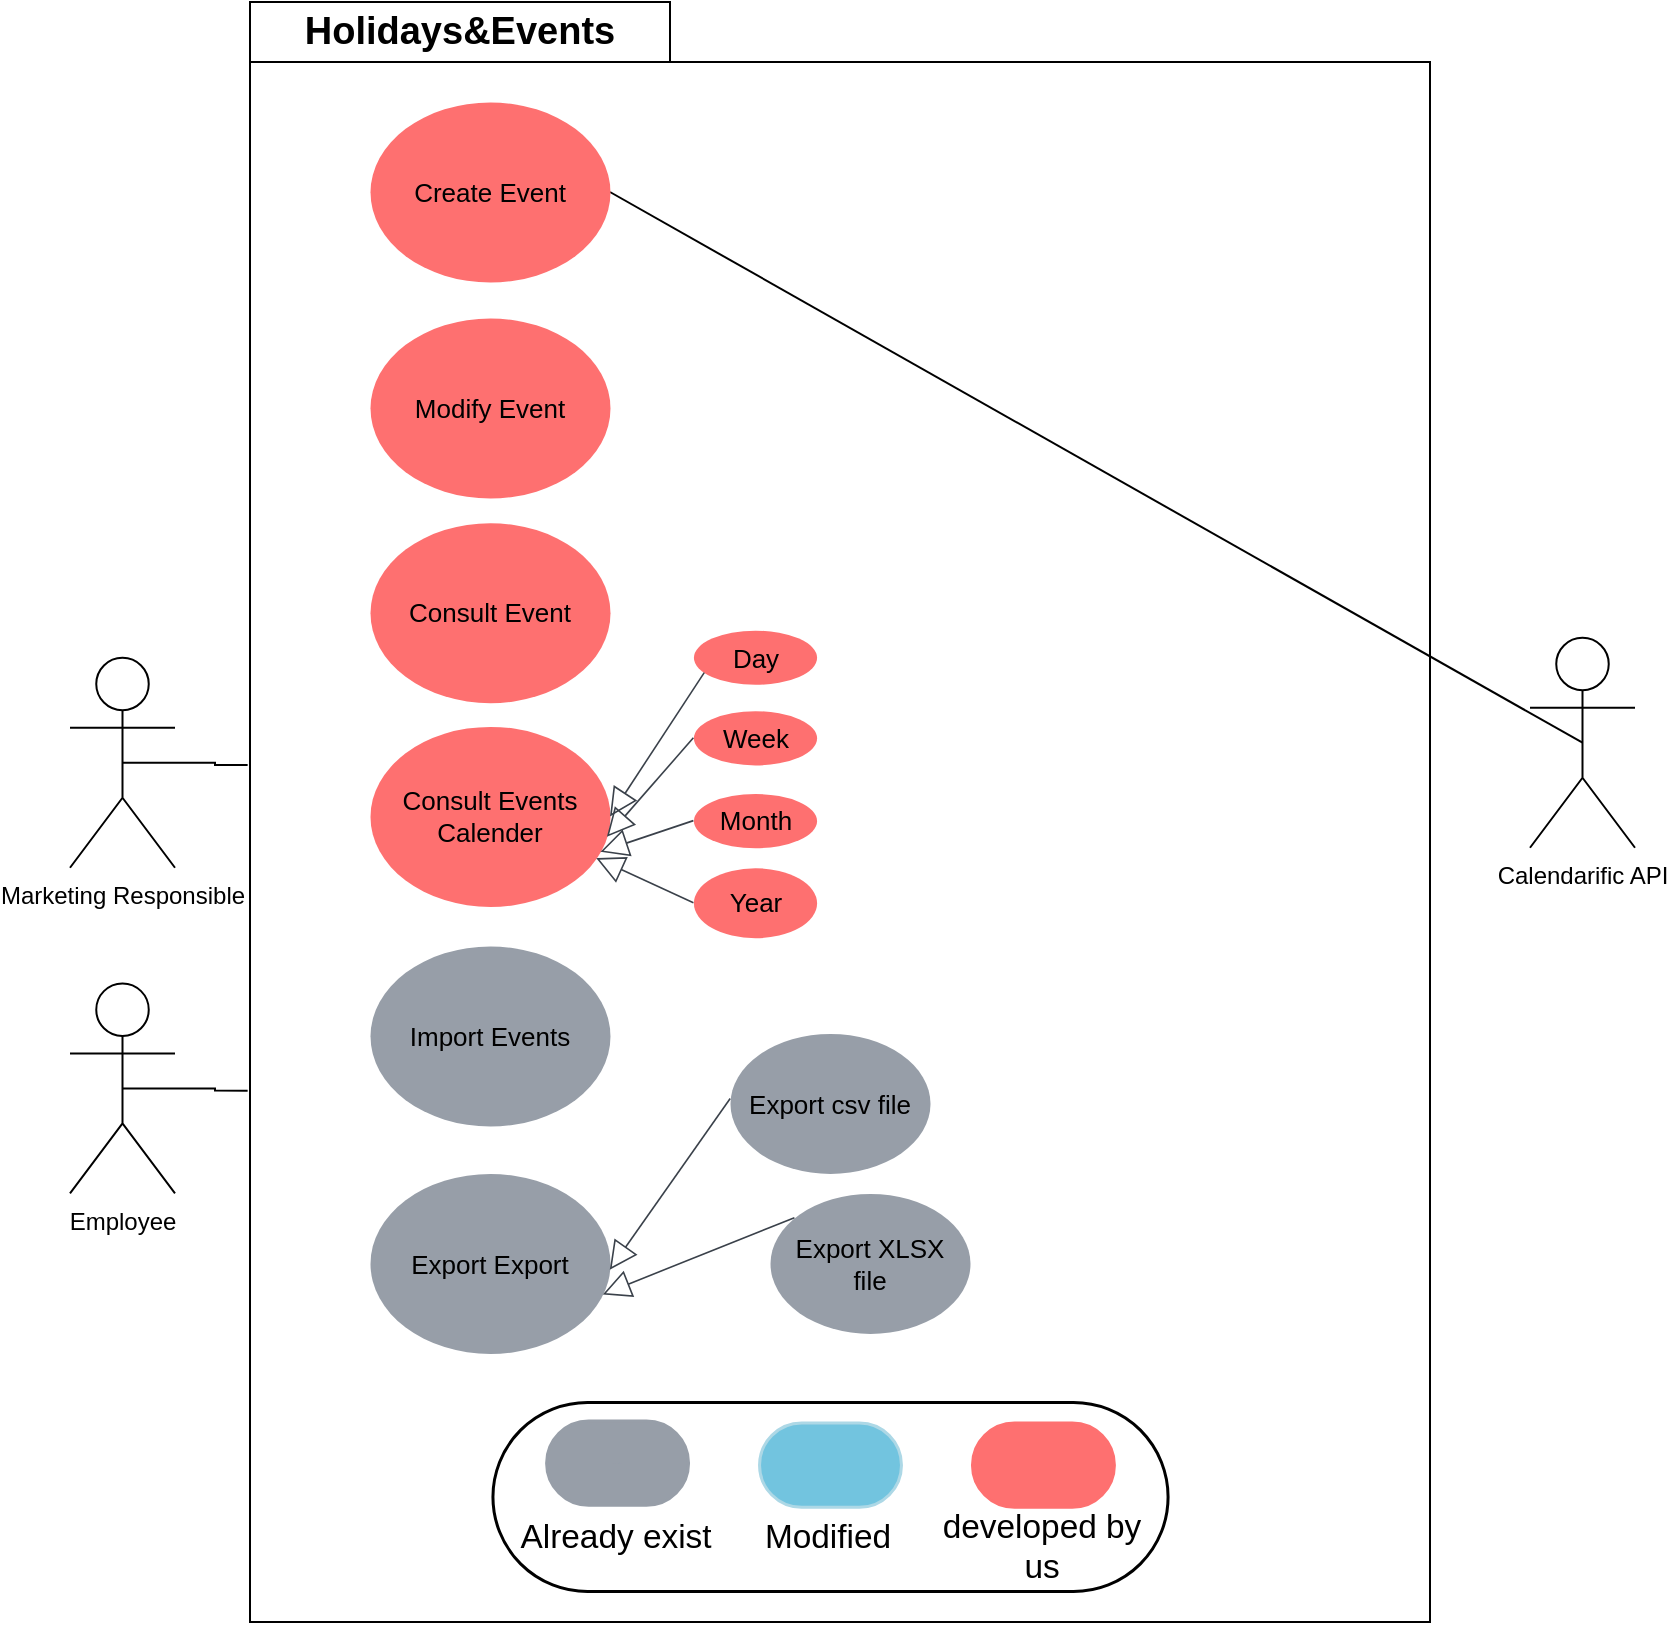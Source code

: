 <mxfile version="27.0.3">
  <diagram name="Page-1" id="kcsEbkMYIRXb8iED7YjO">
    <mxGraphModel dx="2864" dy="1061" grid="1" gridSize="10" guides="1" tooltips="1" connect="1" arrows="1" fold="1" page="1" pageScale="1" pageWidth="827" pageHeight="1169" math="0" shadow="0">
      <root>
        <mxCell id="0" />
        <mxCell id="1" parent="0" />
        <mxCell id="yRWhBtvss3XVOMyxeGll-143" value="Holidays&amp;amp;Events" style="shape=folder;fontStyle=1;tabWidth=210;tabHeight=30;tabPosition=left;html=1;boundedLbl=1;labelInHeader=1;container=0;collapsible=0;whiteSpace=wrap;fontSize=19;" vertex="1" parent="1">
          <mxGeometry x="-390" y="160" width="590" height="810" as="geometry" />
        </mxCell>
        <mxCell id="yRWhBtvss3XVOMyxeGll-203" value="" style="html=1;jettySize=18;whiteSpace=wrap;fontSize=13;strokeColor=#3a414a;strokeOpacity=100;strokeWidth=0.8;rounded=0;startArrow=none;endArrow=block;endFill=0;endSize=12;exitX=0.57;exitY=0.005;exitPerimeter=0;lucidId=EKXeJxy7TWS8;" edge="1" parent="1" source="yRWhBtvss3XVOMyxeGll-145">
          <mxGeometry width="100" height="100" relative="1" as="geometry">
            <Array as="points" />
            <mxPoint x="-82.573" y="1413.151" as="targetPoint" />
          </mxGeometry>
        </mxCell>
        <mxCell id="yRWhBtvss3XVOMyxeGll-204" value="" style="html=1;jettySize=18;whiteSpace=wrap;fontSize=13;strokeColor=#3a414a;strokeOpacity=100;strokeWidth=0.8;rounded=0;startArrow=none;endArrow=block;endFill=0;endSize=12;entryX=0.5;entryY=1;lucidId=QKXep6PJ_4Cc;entryDx=0;entryDy=0;" edge="1" parent="1" target="yRWhBtvss3XVOMyxeGll-198">
          <mxGeometry width="100" height="100" relative="1" as="geometry">
            <Array as="points" />
            <mxPoint x="-35.159" y="1470.115" as="sourcePoint" />
          </mxGeometry>
        </mxCell>
        <mxCell id="yRWhBtvss3XVOMyxeGll-205" value="" style="html=1;jettySize=18;whiteSpace=wrap;fontSize=13;strokeColor=#3a414a;strokeOpacity=100;strokeWidth=0.8;rounded=0;startArrow=none;endArrow=block;endFill=0;endSize=12;exitX=0.075;exitY=0.236;exitPerimeter=0;entryX=1;entryY=1;lucidId=ZKXeBE5Ak2jA;entryDx=0;entryDy=0;" edge="1" parent="1" source="yRWhBtvss3XVOMyxeGll-147">
          <mxGeometry width="100" height="100" relative="1" as="geometry">
            <Array as="points" />
            <mxPoint x="0.689" y="1411.622" as="targetPoint" />
          </mxGeometry>
        </mxCell>
        <mxCell id="yRWhBtvss3XVOMyxeGll-213" value="Marketing Responsible" style="shape=umlActor;verticalLabelPosition=bottom;verticalAlign=top;html=1;outlineConnect=0;" vertex="1" parent="1">
          <mxGeometry x="-480" y="487.88" width="52.5" height="105" as="geometry" />
        </mxCell>
        <mxCell id="yRWhBtvss3XVOMyxeGll-217" style="rounded=0;orthogonalLoop=1;jettySize=auto;html=1;exitX=0.5;exitY=0.5;exitDx=0;exitDy=0;exitPerimeter=0;entryX=1;entryY=0.5;entryDx=0;entryDy=0;endArrow=none;startFill=0;" edge="1" parent="1" source="yRWhBtvss3XVOMyxeGll-216" target="yRWhBtvss3XVOMyxeGll-167">
          <mxGeometry relative="1" as="geometry" />
        </mxCell>
        <mxCell id="yRWhBtvss3XVOMyxeGll-216" value="Calendarific API" style="shape=umlActor;verticalLabelPosition=bottom;verticalAlign=top;html=1;outlineConnect=0;" vertex="1" parent="1">
          <mxGeometry x="250" y="477.87" width="52.5" height="105" as="geometry" />
        </mxCell>
        <mxCell id="yRWhBtvss3XVOMyxeGll-155" value="Export csv file" style="html=1;overflow=block;blockSpacing=1;whiteSpace=wrap;ellipse;fontSize=13;spacing=3.8;strokeOpacity=0;fillOpacity=100;rounded=1;absoluteArcSize=1;arcSize=9;fillColor=#979ea8;strokeWidth=1.5;lucidId=2WIeNPYyiRF.;" vertex="1" parent="1">
          <mxGeometry x="-150.0" y="675.712" width="100" height="70" as="geometry" />
        </mxCell>
        <mxCell id="yRWhBtvss3XVOMyxeGll-156" value="Export XLSX file" style="html=1;overflow=block;blockSpacing=1;whiteSpace=wrap;ellipse;fontSize=13;spacing=3.8;strokeOpacity=0;fillOpacity=100;rounded=1;absoluteArcSize=1;arcSize=9;fillColor=#979ea8;strokeWidth=1.5;lucidId=oXIemN2lJ.WZ;" vertex="1" parent="1">
          <mxGeometry x="-130" y="755.712" width="100" height="70" as="geometry" />
        </mxCell>
        <mxCell id="yRWhBtvss3XVOMyxeGll-160" value="" style="html=1;overflow=block;blockSpacing=1;whiteSpace=wrap;fontSize=16.7;fontColor=default;spacing=3.8;strokeOpacity=100;fillOpacity=100;rounded=1;absoluteArcSize=1;arcSize=162;fillColor=#ffffff;strokeWidth=1.5;lucidId=qHtdmG4HjMHo;container=1;collapsible=0;" vertex="1" parent="1">
          <mxGeometry x="-268.78" y="860" width="337.57" height="94.52" as="geometry" />
        </mxCell>
        <mxCell id="yRWhBtvss3XVOMyxeGll-161" value="Terminator" style="html=1;overflow=block;blockSpacing=1;whiteSpace=wrap;fontSize=1;fontColor=#979ea8;spacing=3.8;strokeColor=#979ea8;strokeOpacity=100;fillOpacity=100;rounded=1;absoluteArcSize=1;arcSize=75;fillColor=#979ea8;strokeWidth=1.5;lucidId=IHtdpJWPwF3h;" vertex="1" parent="yRWhBtvss3XVOMyxeGll-160">
          <mxGeometry x="26.832" y="9.274" width="70.976" height="42.123" as="geometry" />
        </mxCell>
        <mxCell id="yRWhBtvss3XVOMyxeGll-162" value="" style="html=1;overflow=block;blockSpacing=1;whiteSpace=wrap;fontSize=16.7;fontColor=default;spacing=3.8;strokeColor=#fe7070;strokeOpacity=100;fillOpacity=100;rounded=1;absoluteArcSize=1;arcSize=82;fillColor=#fe7070;strokeWidth=1.5;lucidId=SHtdkWkZQMI-;" vertex="1" parent="yRWhBtvss3XVOMyxeGll-160">
          <mxGeometry x="239.761" y="10.274" width="70.976" height="42.123" as="geometry" />
        </mxCell>
        <mxCell id="yRWhBtvss3XVOMyxeGll-163" value="Already exist" style="html=1;overflow=block;blockSpacing=1;whiteSpace=wrap;fontSize=16.7;spacing=0;strokeOpacity=100;rounded=1;absoluteArcSize=1;arcSize=9;fillColor=none;strokeWidth=NaN;strokeColor=none;lucidId=mItdmbgDk1Mh;" vertex="1" parent="yRWhBtvss3XVOMyxeGll-160">
          <mxGeometry x="8.656" y="52.397" width="106.464" height="31.849" as="geometry" />
        </mxCell>
        <mxCell id="yRWhBtvss3XVOMyxeGll-164" value="Modified" style="html=1;overflow=block;blockSpacing=1;whiteSpace=wrap;fontSize=16.7;spacing=0;strokeOpacity=100;rounded=1;absoluteArcSize=1;arcSize=9;fillColor=none;strokeWidth=NaN;strokeColor=none;lucidId=NItdRnxRT0wl;" vertex="1" parent="yRWhBtvss3XVOMyxeGll-160">
          <mxGeometry x="115.12" y="52.397" width="106.464" height="31.849" as="geometry" />
        </mxCell>
        <mxCell id="yRWhBtvss3XVOMyxeGll-165" value="developed by us" style="html=1;overflow=block;blockSpacing=1;whiteSpace=wrap;fontSize=16.7;spacing=0;strokeOpacity=100;rounded=1;absoluteArcSize=1;arcSize=9;fillColor=none;strokeWidth=NaN;strokeColor=none;lucidId=SItdEPhbv4RO;" vertex="1" parent="yRWhBtvss3XVOMyxeGll-160">
          <mxGeometry x="221.584" y="52.397" width="106.464" height="31.849" as="geometry" />
        </mxCell>
        <mxCell id="yRWhBtvss3XVOMyxeGll-166" value="" style="html=1;overflow=block;blockSpacing=1;whiteSpace=wrap;fontSize=16.7;fontColor=default;spacing=3.8;strokeColor=#add8e6;strokeOpacity=100;fillOpacity=100;rounded=1;absoluteArcSize=1;arcSize=82;fillColor=#72c4df;strokeWidth=1.5;lucidId=PHtdm2O_0toL;" vertex="1" parent="yRWhBtvss3XVOMyxeGll-160">
          <mxGeometry x="133.297" y="10.274" width="70.976" height="42.123" as="geometry" />
        </mxCell>
        <mxCell id="yRWhBtvss3XVOMyxeGll-171" value="Consult Events Calender" style="html=1;overflow=block;blockSpacing=1;whiteSpace=wrap;ellipse;fontSize=13;spacing=3.8;strokeOpacity=0;fillOpacity=100;rounded=1;absoluteArcSize=1;arcSize=9;fillColor=#fe7070;strokeWidth=1.5;lucidId=URIeayqkK2Ya;" vertex="1" parent="1">
          <mxGeometry x="-330" y="522.193" width="120" height="90" as="geometry" />
        </mxCell>
        <mxCell id="yRWhBtvss3XVOMyxeGll-172" value="Day" style="html=1;overflow=block;blockSpacing=1;whiteSpace=wrap;ellipse;fontSize=13;spacing=3.8;strokeOpacity=0;fillOpacity=100;rounded=1;absoluteArcSize=1;arcSize=9;fillColor=#fe7070;strokeWidth=1.5;lucidId=hSIeGXaizuwG;" vertex="1" parent="1">
          <mxGeometry x="-168.3" y="474.074" width="61.6" height="27.108" as="geometry" />
        </mxCell>
        <mxCell id="yRWhBtvss3XVOMyxeGll-173" value="" style="html=1;jettySize=18;whiteSpace=wrap;fontSize=13;strokeColor=#3a414a;strokeOpacity=100;strokeWidth=0.8;rounded=0;startArrow=none;endArrow=block;endFill=0;endSize=12;exitX=0.088;exitY=0.783;exitPerimeter=0;entryX=1;entryY=0.5;entryPerimeter=0;lucidId=pUIeytUv-r64;" edge="1" parent="1" source="yRWhBtvss3XVOMyxeGll-172" target="yRWhBtvss3XVOMyxeGll-171">
          <mxGeometry width="100" height="100" relative="1" as="geometry">
            <Array as="points" />
          </mxGeometry>
        </mxCell>
        <mxCell id="yRWhBtvss3XVOMyxeGll-180" value="Week" style="html=1;overflow=block;blockSpacing=1;whiteSpace=wrap;ellipse;fontSize=13;spacing=3.8;strokeOpacity=0;fillOpacity=100;rounded=1;absoluteArcSize=1;arcSize=9;fillColor=#fe7070;strokeWidth=1.5;lucidId=03Ie0xpv14W0;" vertex="1" parent="1">
          <mxGeometry x="-168.3" y="514.358" width="61.6" height="27.108" as="geometry" />
        </mxCell>
        <mxCell id="yRWhBtvss3XVOMyxeGll-174" value="" style="html=1;jettySize=18;whiteSpace=wrap;fontSize=13;strokeColor=#3a414a;strokeOpacity=100;strokeWidth=0.8;rounded=0;startArrow=none;endArrow=block;endFill=0;endSize=12;exitX=0;exitY=0.5;exitPerimeter=0;entryX=0.987;entryY=0.613;entryPerimeter=0;lucidId=KUIev8AdvZol;" edge="1" parent="1" source="yRWhBtvss3XVOMyxeGll-180" target="yRWhBtvss3XVOMyxeGll-171">
          <mxGeometry width="100" height="100" relative="1" as="geometry">
            <Array as="points" />
          </mxGeometry>
        </mxCell>
        <mxCell id="yRWhBtvss3XVOMyxeGll-181" value="Month" style="html=1;overflow=block;blockSpacing=1;whiteSpace=wrap;ellipse;fontSize=13;spacing=3.8;strokeOpacity=0;fillOpacity=100;rounded=1;absoluteArcSize=1;arcSize=9;fillColor=#fe7070;strokeWidth=1.5;lucidId=g4Ie2LoXiZa1;" vertex="1" parent="1">
          <mxGeometry x="-168.3" y="555.758" width="61.6" height="27.108" as="geometry" />
        </mxCell>
        <mxCell id="yRWhBtvss3XVOMyxeGll-183" value="" style="html=1;jettySize=18;whiteSpace=wrap;fontSize=13;strokeColor=#3a414a;strokeOpacity=100;strokeWidth=0.8;rounded=0;startArrow=none;endArrow=block;endFill=0;endSize=12;exitX=0;exitY=0.5;exitPerimeter=0;entryX=0.96;entryY=0.697;entryPerimeter=0;lucidId=C4IewfTGRhPR;" edge="1" parent="1" source="yRWhBtvss3XVOMyxeGll-181" target="yRWhBtvss3XVOMyxeGll-171">
          <mxGeometry width="100" height="100" relative="1" as="geometry">
            <Array as="points" />
          </mxGeometry>
        </mxCell>
        <mxCell id="yRWhBtvss3XVOMyxeGll-182" value="Year" style="html=1;overflow=block;blockSpacing=1;whiteSpace=wrap;ellipse;fontSize=13;spacing=3.8;strokeOpacity=0;fillOpacity=100;rounded=1;absoluteArcSize=1;arcSize=9;fillColor=#fe7070;strokeWidth=1.5;lucidId=q4IekS3TNCx4;" vertex="1" parent="1">
          <mxGeometry x="-168.3" y="592.885" width="61.6" height="35" as="geometry" />
        </mxCell>
        <mxCell id="yRWhBtvss3XVOMyxeGll-175" value="" style="html=1;jettySize=18;whiteSpace=wrap;fontSize=13;strokeColor=#3a414a;strokeOpacity=100;strokeWidth=0.8;rounded=0;startArrow=none;endArrow=block;endFill=0;endSize=12;exitX=0;exitY=0.5;exitPerimeter=0;entryX=0.943;entryY=0.732;entryPerimeter=0;lucidId=~UIeBte6dq6A;" edge="1" parent="1" source="yRWhBtvss3XVOMyxeGll-182" target="yRWhBtvss3XVOMyxeGll-171">
          <mxGeometry width="100" height="100" relative="1" as="geometry">
            <Array as="points" />
          </mxGeometry>
        </mxCell>
        <mxCell id="yRWhBtvss3XVOMyxeGll-169" value="Import Events" style="html=1;overflow=block;blockSpacing=1;whiteSpace=wrap;ellipse;fontSize=13;spacing=3.8;strokeOpacity=0;fillOpacity=100;rounded=1;absoluteArcSize=1;arcSize=9;fillColor=#979ea8;strokeWidth=1.5;lucidId=~yIeRCyaMfPm;" vertex="1" parent="1">
          <mxGeometry x="-330" y="631.996" width="120" height="90" as="geometry" />
        </mxCell>
        <mxCell id="yRWhBtvss3XVOMyxeGll-168" value="Modify Event" style="html=1;overflow=block;blockSpacing=1;whiteSpace=wrap;ellipse;fontSize=13;spacing=3.8;strokeOpacity=0;fillOpacity=100;rounded=1;absoluteArcSize=1;arcSize=9;fillColor=#fe7070;strokeWidth=1.5;lucidId=1yIeQ48BPR4-;" vertex="1" parent="1">
          <mxGeometry x="-330" y="318.002" width="120" height="90" as="geometry" />
        </mxCell>
        <mxCell id="yRWhBtvss3XVOMyxeGll-167" value="Create Event" style="html=1;overflow=block;blockSpacing=1;whiteSpace=wrap;ellipse;fontSize=13;spacing=3.8;strokeOpacity=0;fillOpacity=100;rounded=1;absoluteArcSize=1;arcSize=9;fillColor=#fe7070;strokeWidth=1.5;lucidId=~xIeha3OeAVz;" vertex="1" parent="1">
          <mxGeometry x="-330" y="209.999" width="120" height="90" as="geometry" />
        </mxCell>
        <mxCell id="yRWhBtvss3XVOMyxeGll-176" value="Export Export" style="html=1;overflow=block;blockSpacing=1;whiteSpace=wrap;ellipse;fontSize=13;spacing=3.8;strokeOpacity=0;fillOpacity=100;rounded=1;absoluteArcSize=1;arcSize=9;fillColor=#979ea8;strokeWidth=1.5;lucidId=1VIeGqV82j3G;" vertex="1" parent="1">
          <mxGeometry x="-330" y="745.713" width="120" height="90" as="geometry" />
        </mxCell>
        <mxCell id="yRWhBtvss3XVOMyxeGll-178" value="" style="html=1;jettySize=18;whiteSpace=wrap;fontSize=13;strokeColor=#3a414a;strokeOpacity=100;strokeWidth=0.8;rounded=0;startArrow=none;endArrow=block;endFill=0;endSize=12;exitX=0.122;exitY=0.173;exitPerimeter=0;entryX=0.97;entryY=0.672;entryPerimeter=0;lucidId=KYIeURdQv7Vc;" edge="1" parent="1" source="yRWhBtvss3XVOMyxeGll-156" target="yRWhBtvss3XVOMyxeGll-176">
          <mxGeometry width="100" height="100" relative="1" as="geometry">
            <Array as="points" />
          </mxGeometry>
        </mxCell>
        <mxCell id="yRWhBtvss3XVOMyxeGll-177" value="" style="html=1;jettySize=18;whiteSpace=wrap;fontSize=13;strokeColor=#3a414a;strokeOpacity=100;strokeWidth=0.8;rounded=0;startArrow=none;endArrow=block;endFill=0;endSize=12;exitX=0.001;exitY=0.465;exitPerimeter=0;entryX=0.999;entryY=0.535;entryPerimeter=0;lucidId=GYIe1NvaI2Ca;" edge="1" parent="1" source="yRWhBtvss3XVOMyxeGll-155" target="yRWhBtvss3XVOMyxeGll-176">
          <mxGeometry width="100" height="100" relative="1" as="geometry">
            <Array as="points" />
          </mxGeometry>
        </mxCell>
        <mxCell id="yRWhBtvss3XVOMyxeGll-214" value="Consult Event" style="html=1;overflow=block;blockSpacing=1;whiteSpace=wrap;ellipse;fontSize=13;spacing=3.8;strokeOpacity=0;fillOpacity=100;rounded=1;absoluteArcSize=1;arcSize=9;fillColor=#fe7070;strokeWidth=1.5;lucidId=1yIeQ48BPR4-;" vertex="1" parent="1">
          <mxGeometry x="-330" y="420.353" width="120" height="90" as="geometry" />
        </mxCell>
        <mxCell id="yRWhBtvss3XVOMyxeGll-225" style="edgeStyle=orthogonalEdgeStyle;rounded=0;orthogonalLoop=1;jettySize=auto;html=1;exitX=0.5;exitY=0.5;exitDx=0;exitDy=0;exitPerimeter=0;entryX=-0.002;entryY=0.471;entryDx=0;entryDy=0;entryPerimeter=0;endArrow=none;startFill=0;" edge="1" parent="1" source="yRWhBtvss3XVOMyxeGll-213" target="yRWhBtvss3XVOMyxeGll-143">
          <mxGeometry relative="1" as="geometry" />
        </mxCell>
        <mxCell id="yRWhBtvss3XVOMyxeGll-226" value="Employee" style="shape=umlActor;verticalLabelPosition=bottom;verticalAlign=top;html=1;outlineConnect=0;" vertex="1" parent="1">
          <mxGeometry x="-480" y="650.71" width="52.5" height="105" as="geometry" />
        </mxCell>
        <mxCell id="yRWhBtvss3XVOMyxeGll-227" style="edgeStyle=orthogonalEdgeStyle;rounded=0;orthogonalLoop=1;jettySize=auto;html=1;exitX=0.5;exitY=0.5;exitDx=0;exitDy=0;exitPerimeter=0;entryX=-0.002;entryY=0.672;entryDx=0;entryDy=0;entryPerimeter=0;endArrow=none;startFill=0;" edge="1" parent="1" source="yRWhBtvss3XVOMyxeGll-226" target="yRWhBtvss3XVOMyxeGll-143">
          <mxGeometry relative="1" as="geometry" />
        </mxCell>
      </root>
    </mxGraphModel>
  </diagram>
</mxfile>
